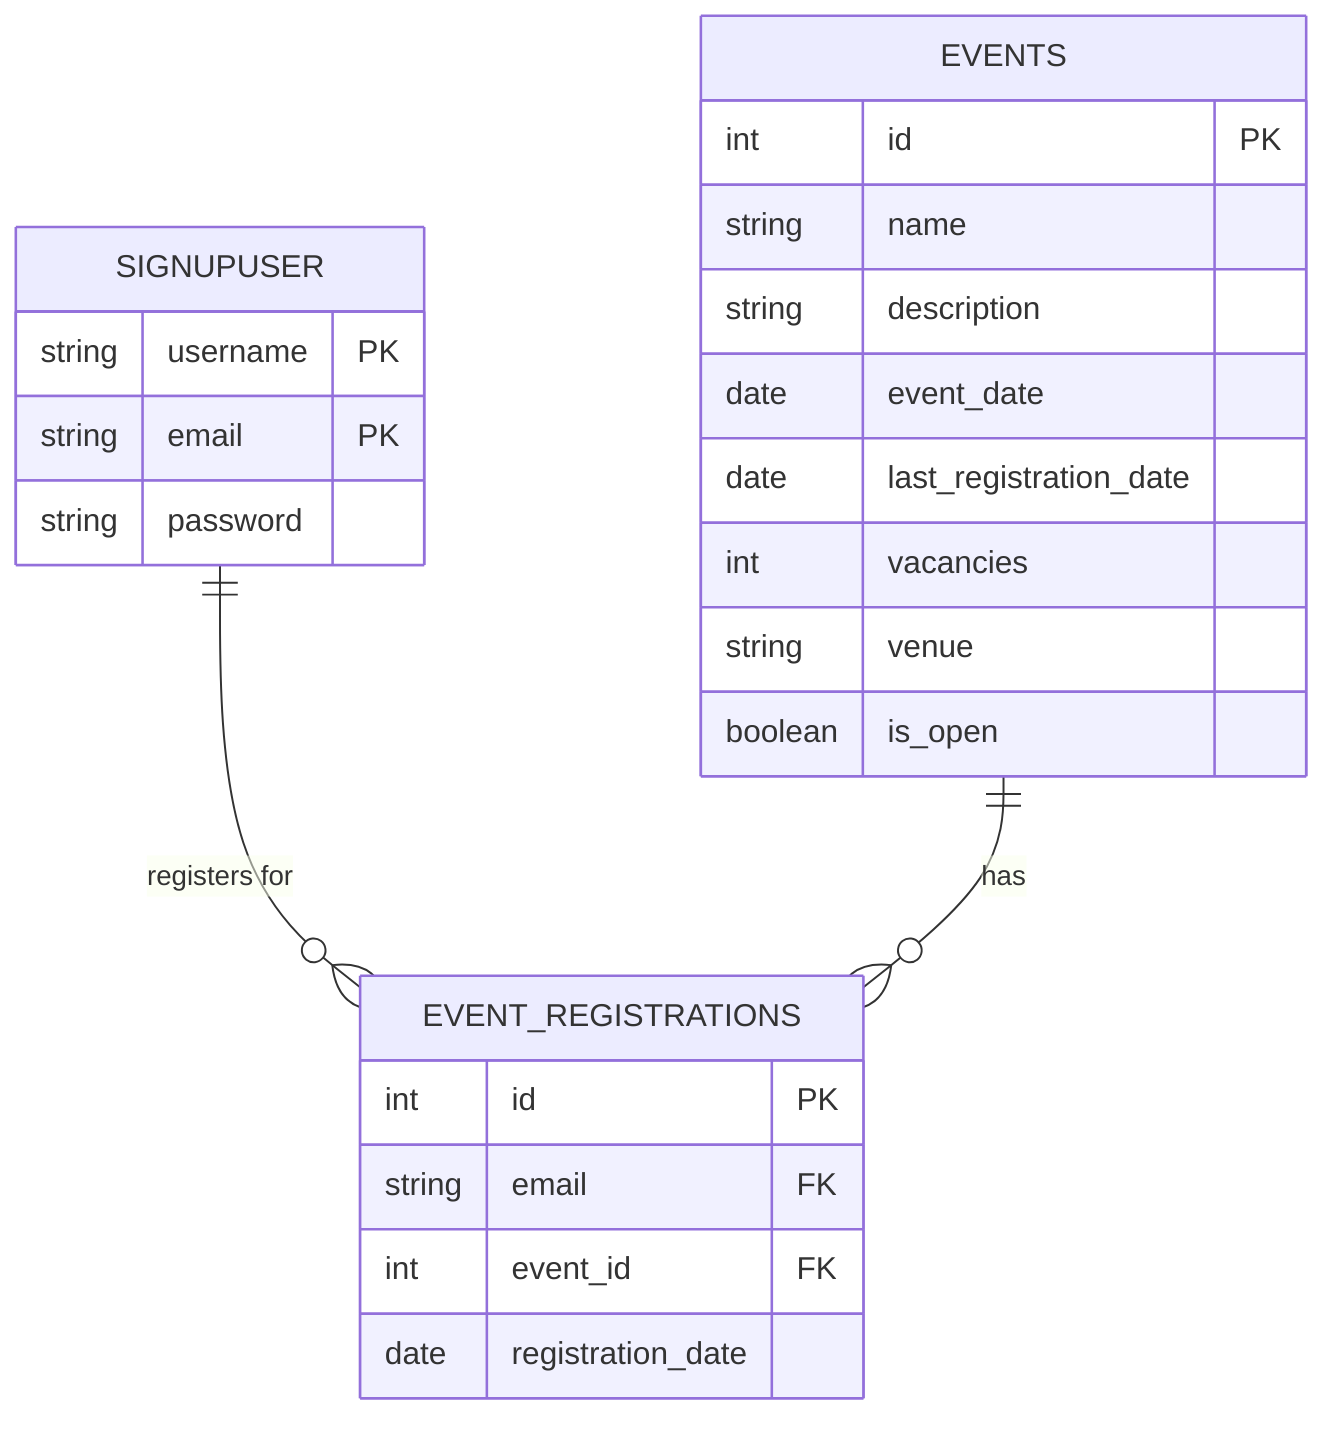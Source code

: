 erDiagram
    SIGNUPUSER ||--o{ EVENT_REGISTRATIONS : "registers for"
    EVENTS ||--o{ EVENT_REGISTRATIONS : "has"
    
    SIGNUPUSER {
        string username PK
        string email PK
        string password
    }
    
    EVENTS {
        int id PK
        string name
        string description
        date event_date
        date last_registration_date
        int vacancies
        string venue
        boolean is_open
    }
    
    EVENT_REGISTRATIONS {
        int id PK
        string email FK
        int event_id FK
        date registration_date
    }